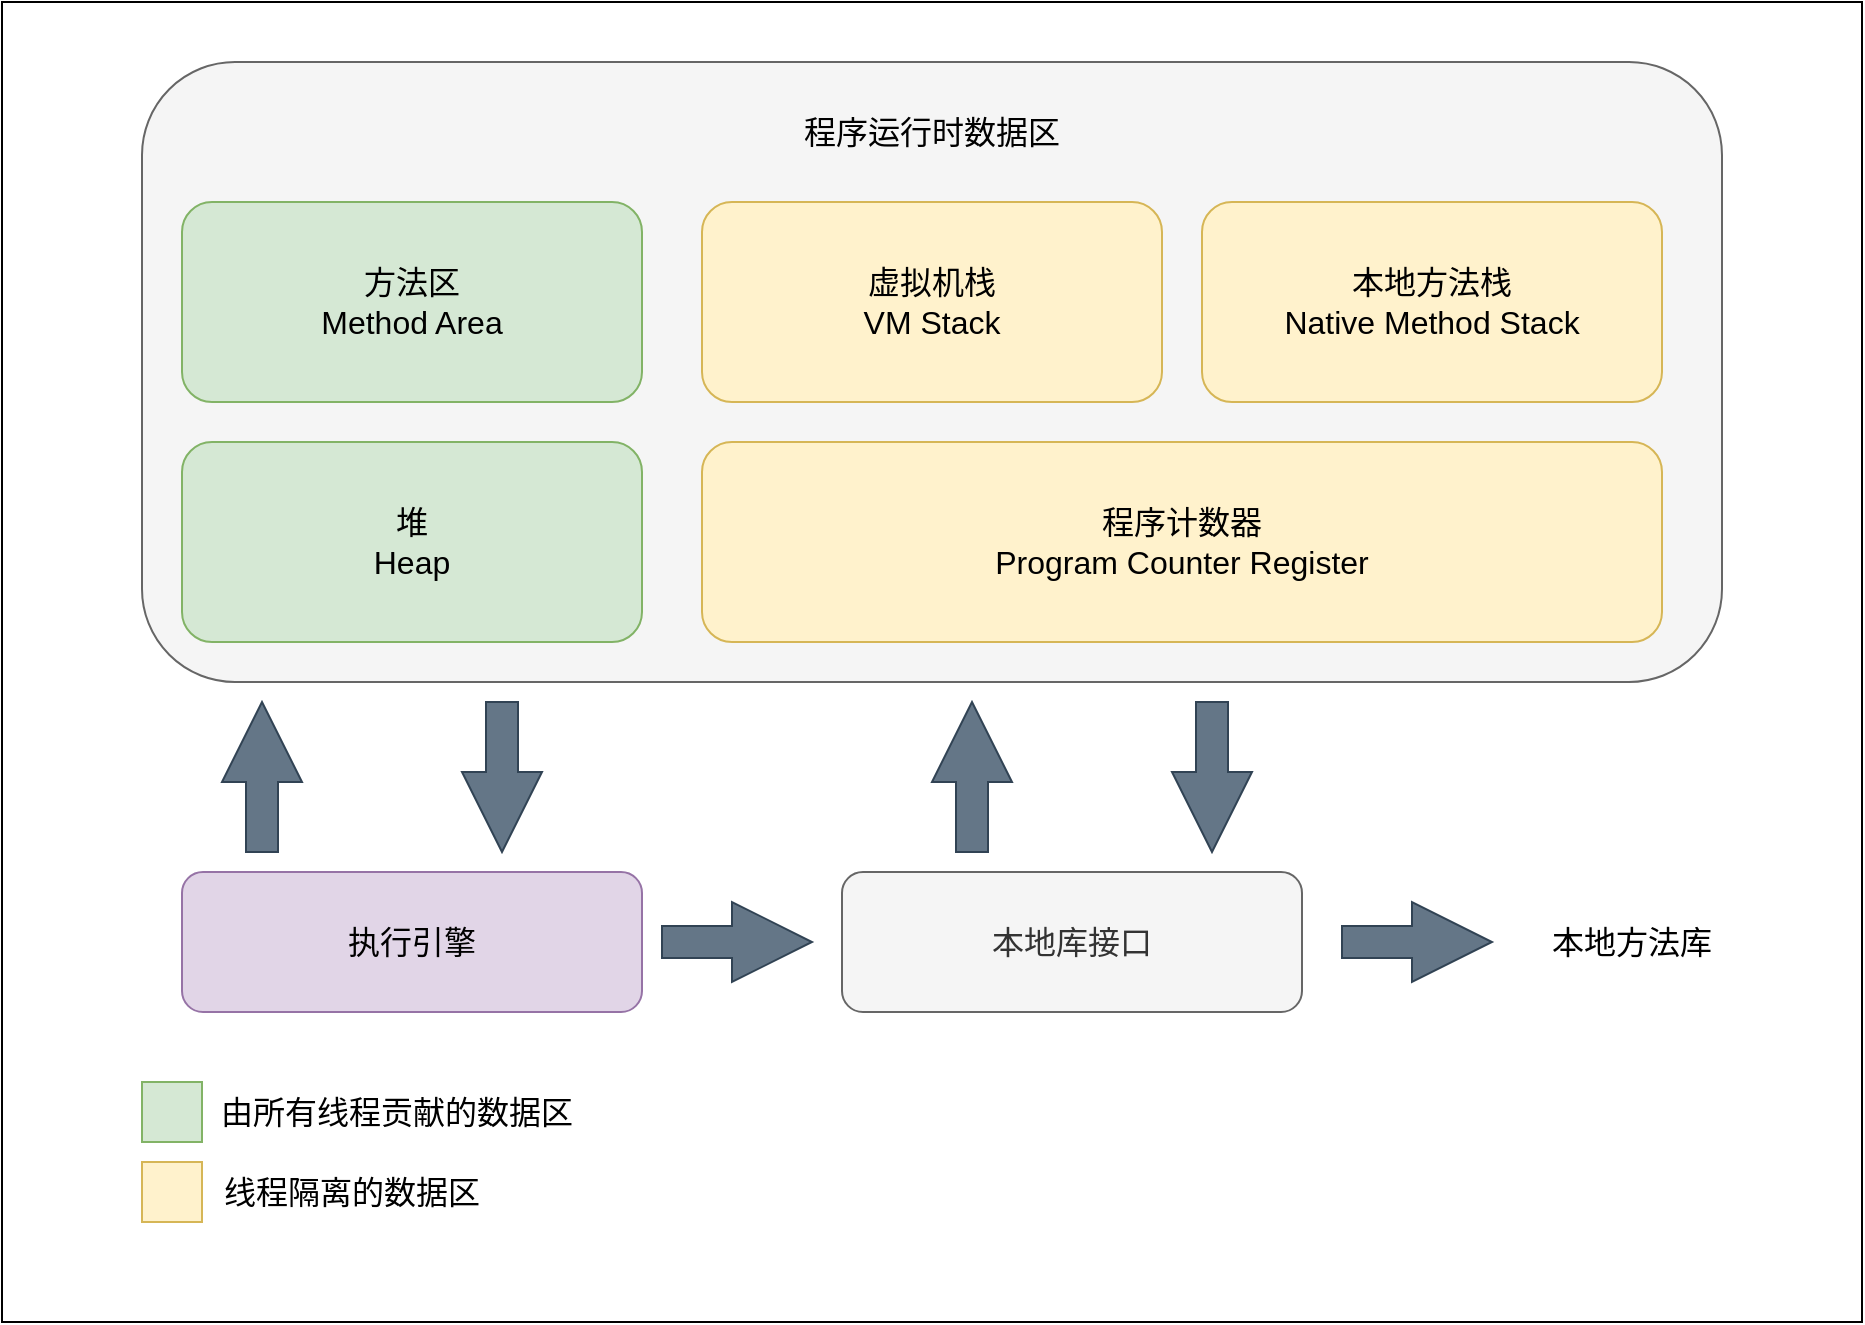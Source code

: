 <mxfile>
    <diagram name="第 1 页" id="eUgLPRUkJNpdIbrFsYNy">
        <mxGraphModel dx="1893" dy="612" grid="1" gridSize="10" guides="1" tooltips="1" connect="1" arrows="1" fold="1" page="1" pageScale="1" pageWidth="827" pageHeight="1169" math="0" shadow="0">
            <root>
                <mxCell id="0"/>
                <mxCell id="1" parent="0"/>
                <mxCell id="jV7ej0Fjp2zYDHDVCVTD-10" value="" style="rounded=0;whiteSpace=wrap;html=1;fontSize=16;" parent="1" vertex="1">
                    <mxGeometry x="-70" y="80" width="930" height="660" as="geometry"/>
                </mxCell>
                <mxCell id="gdO2K6m1W9r07aFdzXuX-1" value="" style="rounded=1;whiteSpace=wrap;html=1;fontSize=16;fillColor=#f5f5f5;fontColor=#333333;strokeColor=#666666;" parent="1" vertex="1">
                    <mxGeometry y="110" width="790" height="310" as="geometry"/>
                </mxCell>
                <mxCell id="gdO2K6m1W9r07aFdzXuX-3" value="方法区&lt;br&gt;Method Area" style="rounded=1;whiteSpace=wrap;html=1;fontSize=16;fillColor=#d5e8d4;strokeColor=#82b366;" parent="1" vertex="1">
                    <mxGeometry x="20" y="180" width="230" height="100" as="geometry"/>
                </mxCell>
                <mxCell id="jV7ej0Fjp2zYDHDVCVTD-3" value="堆&lt;br&gt;Heap" style="rounded=1;whiteSpace=wrap;html=1;fontSize=16;fillColor=#d5e8d4;strokeColor=#82b366;" parent="1" vertex="1">
                    <mxGeometry x="20" y="300" width="230" height="100" as="geometry"/>
                </mxCell>
                <mxCell id="jV7ej0Fjp2zYDHDVCVTD-6" value="虚拟机栈&lt;br&gt;VM Stack" style="rounded=1;whiteSpace=wrap;html=1;fontSize=16;fillColor=#fff2cc;strokeColor=#d6b656;" parent="1" vertex="1">
                    <mxGeometry x="280" y="180" width="230" height="100" as="geometry"/>
                </mxCell>
                <mxCell id="jV7ej0Fjp2zYDHDVCVTD-7" value="本地方法栈&lt;br&gt;Native Method Stack" style="rounded=1;whiteSpace=wrap;html=1;fontSize=16;fillColor=#fff2cc;strokeColor=#d6b656;" parent="1" vertex="1">
                    <mxGeometry x="530" y="180" width="230" height="100" as="geometry"/>
                </mxCell>
                <mxCell id="jV7ej0Fjp2zYDHDVCVTD-9" value="程序计数器&lt;br&gt;Program Counter Register" style="rounded=1;whiteSpace=wrap;html=1;fontSize=16;fillColor=#fff2cc;strokeColor=#d6b656;" parent="1" vertex="1">
                    <mxGeometry x="280" y="300" width="480" height="100" as="geometry"/>
                </mxCell>
                <mxCell id="jV7ej0Fjp2zYDHDVCVTD-18" value="" style="rounded=0;whiteSpace=wrap;html=1;fontSize=16;fillColor=#d5e8d4;strokeColor=#82b366;" parent="1" vertex="1">
                    <mxGeometry y="620" width="30" height="30" as="geometry"/>
                </mxCell>
                <mxCell id="jV7ej0Fjp2zYDHDVCVTD-19" value="" style="rounded=0;whiteSpace=wrap;html=1;fontSize=16;fillColor=#fff2cc;strokeColor=#d6b656;" parent="1" vertex="1">
                    <mxGeometry y="660" width="30" height="30" as="geometry"/>
                </mxCell>
                <mxCell id="jV7ej0Fjp2zYDHDVCVTD-22" value="由所有线程贡献的数据区" style="text;strokeColor=none;fillColor=none;html=1;align=center;verticalAlign=middle;whiteSpace=wrap;rounded=0;fontSize=16;" parent="1" vertex="1">
                    <mxGeometry x="35" y="620" width="185" height="30" as="geometry"/>
                </mxCell>
                <mxCell id="jV7ej0Fjp2zYDHDVCVTD-23" value="线程隔离的数据区" style="text;strokeColor=none;fillColor=none;html=1;align=center;verticalAlign=middle;whiteSpace=wrap;rounded=0;fontSize=16;" parent="1" vertex="1">
                    <mxGeometry x="35" y="660" width="140" height="30" as="geometry"/>
                </mxCell>
                <mxCell id="jV7ej0Fjp2zYDHDVCVTD-24" value="程序运行时数据区" style="text;strokeColor=none;fillColor=none;html=1;align=center;verticalAlign=middle;whiteSpace=wrap;rounded=0;fontSize=16;" parent="1" vertex="1">
                    <mxGeometry x="275" y="130" width="240" height="30" as="geometry"/>
                </mxCell>
                <mxCell id="jV7ej0Fjp2zYDHDVCVTD-30" value="执行引擎" style="rounded=1;whiteSpace=wrap;html=1;fontSize=16;fillColor=#e1d5e7;strokeColor=#9673a6;" parent="1" vertex="1">
                    <mxGeometry x="20" y="515" width="230" height="70" as="geometry"/>
                </mxCell>
                <mxCell id="jV7ej0Fjp2zYDHDVCVTD-31" value="本地库接口" style="rounded=1;whiteSpace=wrap;html=1;fontSize=16;fillColor=#f5f5f5;strokeColor=#666666;fontColor=#333333;" parent="1" vertex="1">
                    <mxGeometry x="350" y="515" width="230" height="70" as="geometry"/>
                </mxCell>
                <mxCell id="jV7ej0Fjp2zYDHDVCVTD-32" value="" style="html=1;shadow=0;dashed=0;align=center;verticalAlign=middle;shape=mxgraph.arrows2.arrow;dy=0.6;dx=40;direction=north;notch=0;fontSize=16;fillColor=#647687;fontColor=#ffffff;strokeColor=#314354;" parent="1" vertex="1">
                    <mxGeometry x="40" y="430" width="40" height="75" as="geometry"/>
                </mxCell>
                <mxCell id="jV7ej0Fjp2zYDHDVCVTD-33" value="" style="html=1;shadow=0;dashed=0;align=center;verticalAlign=middle;shape=mxgraph.arrows2.arrow;dy=0.6;dx=40;direction=north;notch=0;fontSize=16;fillColor=#647687;fontColor=#ffffff;strokeColor=#314354;" parent="1" vertex="1">
                    <mxGeometry x="395" y="430" width="40" height="75" as="geometry"/>
                </mxCell>
                <mxCell id="jV7ej0Fjp2zYDHDVCVTD-34" value="" style="html=1;shadow=0;dashed=0;align=center;verticalAlign=middle;shape=mxgraph.arrows2.arrow;dy=0.6;dx=40;direction=south;notch=0;fontSize=16;fillColor=#647687;fontColor=#ffffff;strokeColor=#314354;" parent="1" vertex="1">
                    <mxGeometry x="515" y="430" width="40" height="75" as="geometry"/>
                </mxCell>
                <mxCell id="jV7ej0Fjp2zYDHDVCVTD-35" value="" style="html=1;shadow=0;dashed=0;align=center;verticalAlign=middle;shape=mxgraph.arrows2.arrow;dy=0.6;dx=40;direction=south;notch=0;fontSize=16;fillColor=#647687;fontColor=#ffffff;strokeColor=#314354;" parent="1" vertex="1">
                    <mxGeometry x="160" y="430" width="40" height="75" as="geometry"/>
                </mxCell>
                <mxCell id="jV7ej0Fjp2zYDHDVCVTD-39" value="本地方法库" style="text;strokeColor=none;fillColor=none;html=1;align=center;verticalAlign=middle;whiteSpace=wrap;rounded=0;fontSize=16;" parent="1" vertex="1">
                    <mxGeometry x="700" y="535" width="90" height="30" as="geometry"/>
                </mxCell>
                <mxCell id="jV7ej0Fjp2zYDHDVCVTD-40" value="" style="html=1;shadow=0;dashed=0;align=center;verticalAlign=middle;shape=mxgraph.arrows2.arrow;dy=0.6;dx=40;direction=east;notch=0;fontSize=16;fillColor=#647687;fontColor=#ffffff;strokeColor=#314354;" parent="1" vertex="1">
                    <mxGeometry x="260" y="530" width="75" height="40" as="geometry"/>
                </mxCell>
                <mxCell id="jV7ej0Fjp2zYDHDVCVTD-41" value="" style="html=1;shadow=0;dashed=0;align=center;verticalAlign=middle;shape=mxgraph.arrows2.arrow;dy=0.6;dx=40;direction=east;notch=0;fontSize=16;fillColor=#647687;fontColor=#ffffff;strokeColor=#314354;" parent="1" vertex="1">
                    <mxGeometry x="600" y="530" width="75" height="40" as="geometry"/>
                </mxCell>
            </root>
        </mxGraphModel>
    </diagram>
</mxfile>